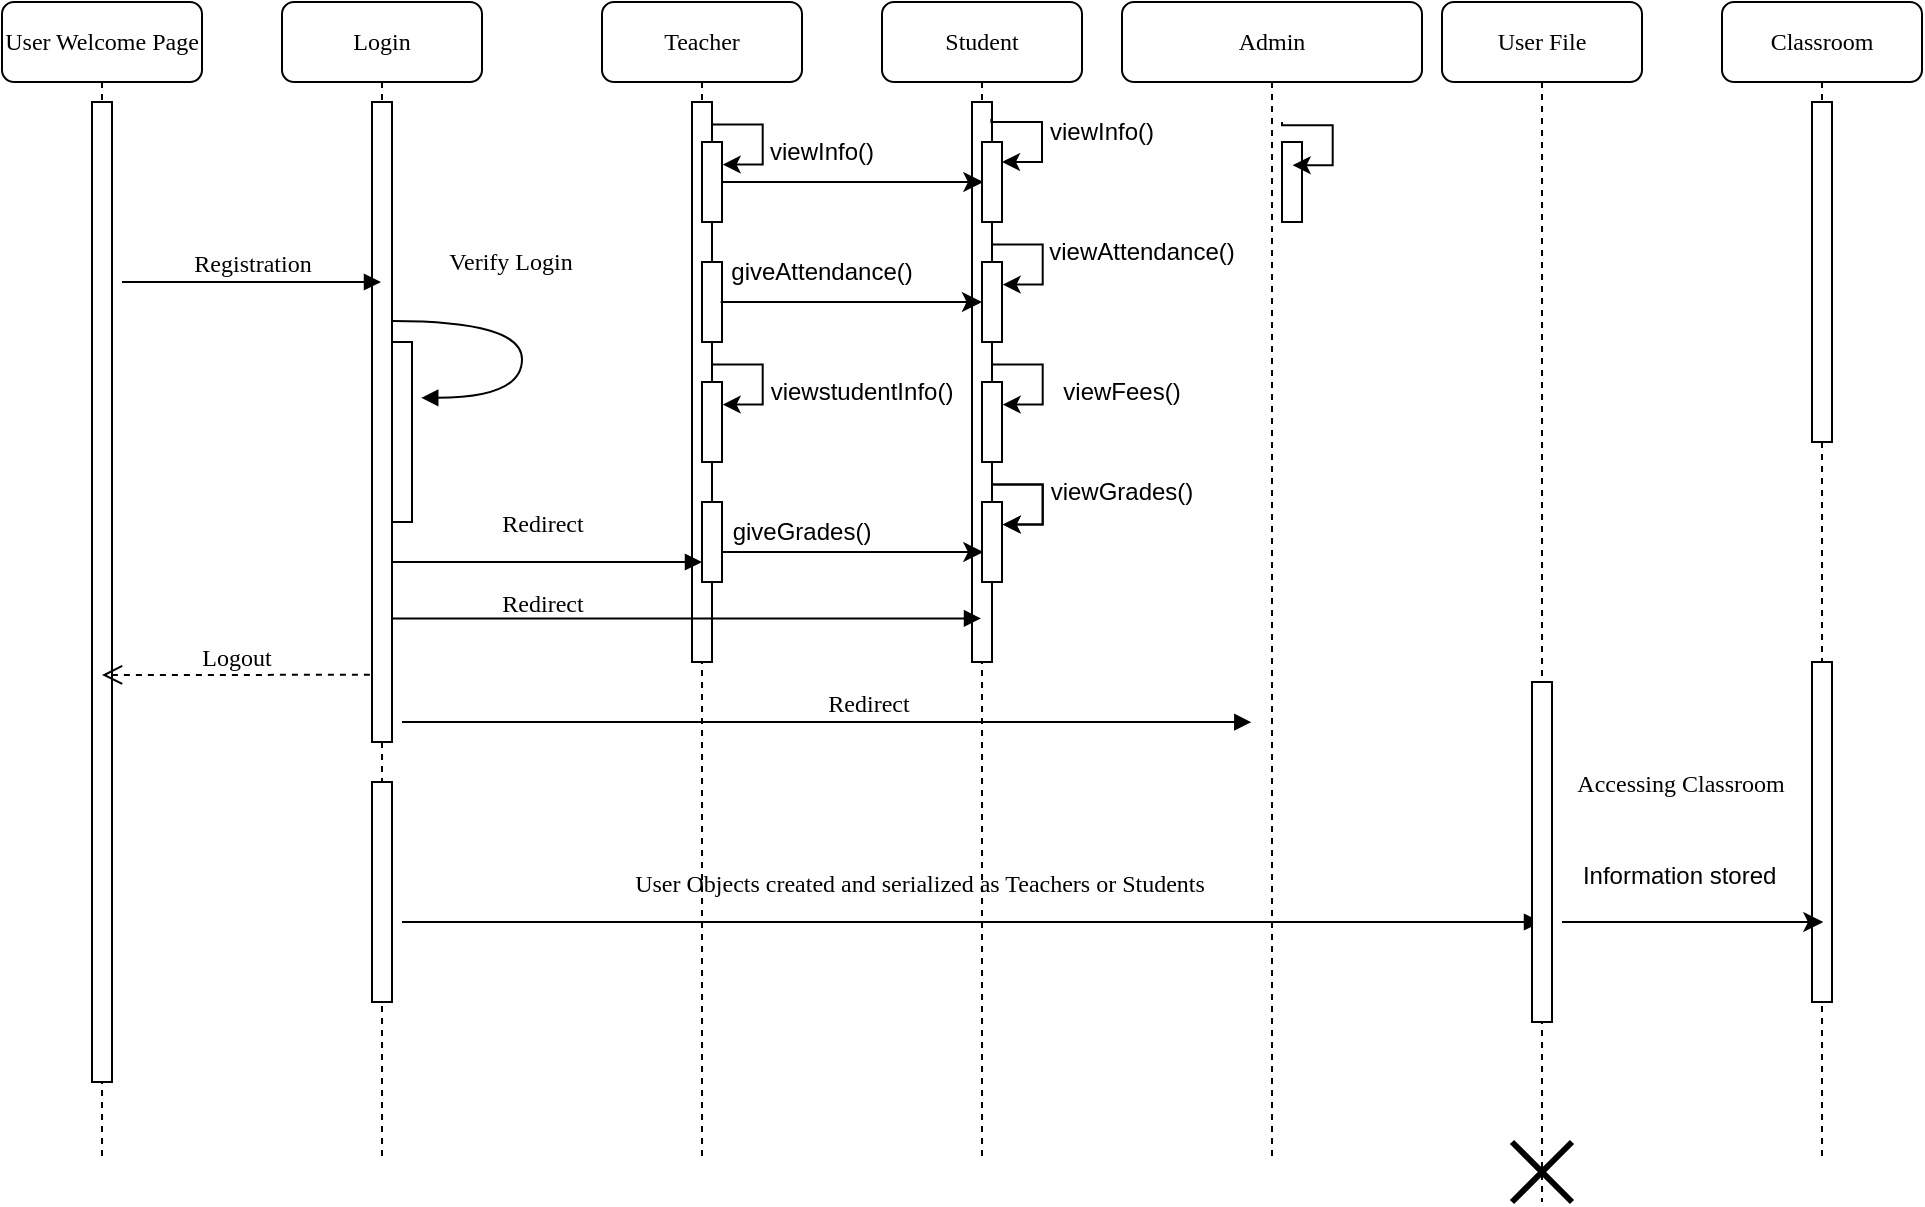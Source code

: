 <mxfile version="20.2.7" type="device"><diagram name="Page-1" id="13e1069c-82ec-6db2-03f1-153e76fe0fe0"><mxGraphModel dx="1703" dy="750" grid="1" gridSize="10" guides="1" tooltips="1" connect="1" arrows="1" fold="1" page="1" pageScale="1" pageWidth="1100" pageHeight="850" background="none" math="0" shadow="0"><root><mxCell id="0"/><mxCell id="1" parent="0"/><mxCell id="7baba1c4bc27f4b0-2" value="Login" style="shape=umlLifeline;perimeter=lifelinePerimeter;whiteSpace=wrap;html=1;container=1;collapsible=0;recursiveResize=0;outlineConnect=0;rounded=1;shadow=0;comic=0;labelBackgroundColor=none;strokeWidth=1;fontFamily=Verdana;fontSize=12;align=center;" parent="1" vertex="1"><mxGeometry x="240" y="20" width="100" height="580" as="geometry"/></mxCell><mxCell id="7baba1c4bc27f4b0-10" value="" style="html=1;points=[];perimeter=orthogonalPerimeter;rounded=0;shadow=0;comic=0;labelBackgroundColor=none;strokeWidth=1;fontFamily=Verdana;fontSize=12;align=center;" parent="7baba1c4bc27f4b0-2" vertex="1"><mxGeometry x="45" y="50" width="10" height="320" as="geometry"/></mxCell><mxCell id="t23RY0JH5YDesEDbYlHu-1" value="Verify Login" style="html=1;verticalAlign=bottom;endArrow=block;labelBackgroundColor=none;fontFamily=Verdana;fontSize=12;elbow=vertical;edgeStyle=orthogonalEdgeStyle;curved=1;entryX=1;entryY=0.286;entryPerimeter=0;exitX=0.986;exitY=0.342;exitPerimeter=0;exitDx=0;exitDy=0;" parent="7baba1c4bc27f4b0-2" edge="1" source="7baba1c4bc27f4b0-10"><mxGeometry x="-0.234" y="20" relative="1" as="geometry"><mxPoint x="65.0" y="160.0" as="sourcePoint"/><mxPoint x="69.62" y="197.92" as="targetPoint"/><Array as="points"><mxPoint x="120" y="159"/><mxPoint x="120" y="198"/></Array><mxPoint as="offset"/></mxGeometry></mxCell><mxCell id="t23RY0JH5YDesEDbYlHu-4" value="" style="html=1;points=[];perimeter=orthogonalPerimeter;rounded=0;shadow=0;comic=0;labelBackgroundColor=none;strokeWidth=1;fontFamily=Verdana;fontSize=12;align=center;" parent="7baba1c4bc27f4b0-2" vertex="1"><mxGeometry x="55" y="170" width="10" height="90" as="geometry"/></mxCell><mxCell id="ZH8GBmhORRo0RGba-Obq-11" value="" style="html=1;points=[];perimeter=orthogonalPerimeter;rounded=0;shadow=0;comic=0;labelBackgroundColor=none;strokeWidth=1;fontFamily=Verdana;fontSize=12;align=center;" parent="7baba1c4bc27f4b0-2" vertex="1"><mxGeometry x="45" y="390" width="10" height="110" as="geometry"/></mxCell><mxCell id="7baba1c4bc27f4b0-3" value="Teacher" style="shape=umlLifeline;perimeter=lifelinePerimeter;whiteSpace=wrap;html=1;container=1;collapsible=0;recursiveResize=0;outlineConnect=0;rounded=1;shadow=0;comic=0;labelBackgroundColor=none;strokeWidth=1;fontFamily=Verdana;fontSize=12;align=center;" parent="1" vertex="1"><mxGeometry x="400" y="20" width="100" height="580" as="geometry"/></mxCell><mxCell id="7baba1c4bc27f4b0-13" value="" style="html=1;points=[];perimeter=orthogonalPerimeter;rounded=0;shadow=0;comic=0;labelBackgroundColor=none;strokeWidth=1;fontFamily=Verdana;fontSize=12;align=center;" parent="7baba1c4bc27f4b0-3" vertex="1"><mxGeometry x="45" y="50" width="10" height="280" as="geometry"/></mxCell><mxCell id="t23RY0JH5YDesEDbYlHu-60" value="" style="html=1;points=[];perimeter=orthogonalPerimeter;rounded=0;shadow=0;comic=0;labelBackgroundColor=none;strokeWidth=1;fontFamily=Verdana;fontSize=12;align=center;" parent="7baba1c4bc27f4b0-3" vertex="1"><mxGeometry x="50" y="70" width="10" height="40" as="geometry"/></mxCell><mxCell id="t23RY0JH5YDesEDbYlHu-61" value="" style="html=1;points=[];perimeter=orthogonalPerimeter;rounded=0;shadow=0;comic=0;labelBackgroundColor=none;strokeWidth=1;fontFamily=Verdana;fontSize=12;align=center;" parent="7baba1c4bc27f4b0-3" vertex="1"><mxGeometry x="50" y="130" width="10" height="40" as="geometry"/></mxCell><mxCell id="t23RY0JH5YDesEDbYlHu-59" value="" style="html=1;points=[];perimeter=orthogonalPerimeter;rounded=0;shadow=0;comic=0;labelBackgroundColor=none;strokeWidth=1;fontFamily=Verdana;fontSize=12;align=center;" parent="7baba1c4bc27f4b0-3" vertex="1"><mxGeometry x="50" y="250" width="10" height="40" as="geometry"/></mxCell><mxCell id="t23RY0JH5YDesEDbYlHu-62" value="" style="html=1;points=[];perimeter=orthogonalPerimeter;rounded=0;shadow=0;comic=0;labelBackgroundColor=none;strokeWidth=1;fontFamily=Verdana;fontSize=12;align=center;" parent="7baba1c4bc27f4b0-3" vertex="1"><mxGeometry x="50" y="190" width="10" height="40" as="geometry"/></mxCell><mxCell id="qCM-A3oTYCpI-mVnWTrN-15" style="edgeStyle=orthogonalEdgeStyle;rounded=0;orthogonalLoop=1;jettySize=auto;html=1;exitX=0.967;exitY=0.03;exitDx=0;exitDy=0;exitPerimeter=0;" parent="7baba1c4bc27f4b0-3" edge="1"><mxGeometry relative="1" as="geometry"><mxPoint x="60.33" y="81.3" as="targetPoint"/><mxPoint x="55" y="60" as="sourcePoint"/><Array as="points"><mxPoint x="55.33" y="61.3"/><mxPoint x="80.33" y="61.3"/><mxPoint x="80.33" y="81.3"/></Array></mxGeometry></mxCell><mxCell id="qCM-A3oTYCpI-mVnWTrN-17" style="edgeStyle=orthogonalEdgeStyle;rounded=0;orthogonalLoop=1;jettySize=auto;html=1;exitX=0.967;exitY=0.03;exitDx=0;exitDy=0;exitPerimeter=0;" parent="7baba1c4bc27f4b0-3" edge="1"><mxGeometry relative="1" as="geometry"><mxPoint x="60.33" y="201.3" as="targetPoint"/><mxPoint x="55" y="180" as="sourcePoint"/><Array as="points"><mxPoint x="55.33" y="181.3"/><mxPoint x="80.33" y="181.3"/><mxPoint x="80.33" y="201.3"/></Array></mxGeometry></mxCell><mxCell id="ZH8GBmhORRo0RGba-Obq-9" value="Redirect" style="html=1;verticalAlign=bottom;endArrow=block;labelBackgroundColor=none;fontFamily=Verdana;fontSize=12;" parent="7baba1c4bc27f4b0-3" source="7baba1c4bc27f4b0-10" edge="1"><mxGeometry x="-0.032" y="10" relative="1" as="geometry"><mxPoint x="-70" y="280" as="sourcePoint"/><mxPoint x="50" y="280" as="targetPoint"/><Array as="points"/><mxPoint as="offset"/></mxGeometry></mxCell><mxCell id="ZH8GBmhORRo0RGba-Obq-15" value="User Objects created and serialized as Teachers or Students&amp;nbsp;" style="html=1;verticalAlign=bottom;endArrow=block;labelBackgroundColor=none;fontFamily=Verdana;fontSize=12;" parent="7baba1c4bc27f4b0-3" target="7baba1c4bc27f4b0-6" edge="1"><mxGeometry x="-0.147" y="10" relative="1" as="geometry"><mxPoint x="-100" y="460" as="sourcePoint"/><mxPoint x="320" y="460" as="targetPoint"/><Array as="points"><mxPoint x="320" y="460"/><mxPoint x="310" y="460"/><mxPoint x="300" y="460"/></Array><mxPoint as="offset"/></mxGeometry></mxCell><mxCell id="7baba1c4bc27f4b0-4" value="Student" style="shape=umlLifeline;perimeter=lifelinePerimeter;whiteSpace=wrap;html=1;container=1;collapsible=0;recursiveResize=0;outlineConnect=0;rounded=1;shadow=0;comic=0;labelBackgroundColor=none;strokeWidth=1;fontFamily=Verdana;fontSize=12;align=center;" parent="1" vertex="1"><mxGeometry x="540" y="20" width="100" height="580" as="geometry"/></mxCell><mxCell id="7baba1c4bc27f4b0-16" value="" style="html=1;points=[];perimeter=orthogonalPerimeter;rounded=0;shadow=0;comic=0;labelBackgroundColor=none;strokeWidth=1;fontFamily=Verdana;fontSize=12;align=center;" parent="7baba1c4bc27f4b0-4" vertex="1"><mxGeometry x="45" y="50" width="10" height="280" as="geometry"/></mxCell><mxCell id="t23RY0JH5YDesEDbYlHu-63" value="" style="html=1;points=[];perimeter=orthogonalPerimeter;rounded=0;shadow=0;comic=0;labelBackgroundColor=none;strokeWidth=1;fontFamily=Verdana;fontSize=12;align=center;" parent="7baba1c4bc27f4b0-4" vertex="1"><mxGeometry x="50" y="250" width="10" height="40" as="geometry"/></mxCell><mxCell id="t23RY0JH5YDesEDbYlHu-64" value="" style="html=1;points=[];perimeter=orthogonalPerimeter;rounded=0;shadow=0;comic=0;labelBackgroundColor=none;strokeWidth=1;fontFamily=Verdana;fontSize=12;align=center;" parent="7baba1c4bc27f4b0-4" vertex="1"><mxGeometry x="50" y="190" width="10" height="40" as="geometry"/></mxCell><mxCell id="t23RY0JH5YDesEDbYlHu-65" value="" style="html=1;points=[];perimeter=orthogonalPerimeter;rounded=0;shadow=0;comic=0;labelBackgroundColor=none;strokeWidth=1;fontFamily=Verdana;fontSize=12;align=center;" parent="7baba1c4bc27f4b0-4" vertex="1"><mxGeometry x="50" y="70" width="10" height="40" as="geometry"/></mxCell><mxCell id="t23RY0JH5YDesEDbYlHu-66" value="" style="html=1;points=[];perimeter=orthogonalPerimeter;rounded=0;shadow=0;comic=0;labelBackgroundColor=none;strokeWidth=1;fontFamily=Verdana;fontSize=12;align=center;" parent="7baba1c4bc27f4b0-4" vertex="1"><mxGeometry x="50" y="130" width="10" height="40" as="geometry"/></mxCell><mxCell id="qCM-A3oTYCpI-mVnWTrN-13" style="edgeStyle=orthogonalEdgeStyle;rounded=0;orthogonalLoop=1;jettySize=auto;html=1;exitX=0.967;exitY=0.03;exitDx=0;exitDy=0;exitPerimeter=0;" parent="7baba1c4bc27f4b0-4" source="7baba1c4bc27f4b0-16" edge="1"><mxGeometry relative="1" as="geometry"><mxPoint x="60" y="80" as="targetPoint"/><mxPoint x="60" y="60" as="sourcePoint"/><Array as="points"><mxPoint x="55" y="60"/><mxPoint x="80" y="60"/><mxPoint x="80" y="80"/></Array></mxGeometry></mxCell><mxCell id="qCM-A3oTYCpI-mVnWTrN-19" style="edgeStyle=orthogonalEdgeStyle;rounded=0;orthogonalLoop=1;jettySize=auto;html=1;exitX=0.967;exitY=0.03;exitDx=0;exitDy=0;exitPerimeter=0;" parent="7baba1c4bc27f4b0-4" edge="1"><mxGeometry relative="1" as="geometry"><mxPoint x="60.33" y="141.3" as="targetPoint"/><mxPoint x="55" y="120" as="sourcePoint"/><Array as="points"><mxPoint x="55.33" y="121.3"/><mxPoint x="80.33" y="121.3"/><mxPoint x="80.33" y="141.3"/></Array></mxGeometry></mxCell><mxCell id="qCM-A3oTYCpI-mVnWTrN-20" style="edgeStyle=orthogonalEdgeStyle;rounded=0;orthogonalLoop=1;jettySize=auto;html=1;exitX=0.967;exitY=0.03;exitDx=0;exitDy=0;exitPerimeter=0;" parent="7baba1c4bc27f4b0-4" edge="1"><mxGeometry relative="1" as="geometry"><mxPoint x="60.33" y="201.3" as="targetPoint"/><mxPoint x="55" y="180" as="sourcePoint"/><Array as="points"><mxPoint x="55.33" y="181.3"/><mxPoint x="80.33" y="181.3"/><mxPoint x="80.33" y="201.3"/></Array></mxGeometry></mxCell><mxCell id="qCM-A3oTYCpI-mVnWTrN-21" style="edgeStyle=orthogonalEdgeStyle;rounded=0;orthogonalLoop=1;jettySize=auto;html=1;exitX=0.967;exitY=0.03;exitDx=0;exitDy=0;exitPerimeter=0;" parent="7baba1c4bc27f4b0-4" edge="1"><mxGeometry relative="1" as="geometry"><mxPoint x="60.33" y="261.3" as="targetPoint"/><mxPoint x="55" y="240" as="sourcePoint"/><Array as="points"><mxPoint x="55.33" y="241.3"/><mxPoint x="80.33" y="241.3"/><mxPoint x="80.33" y="261.3"/></Array></mxGeometry></mxCell><mxCell id="7baba1c4bc27f4b0-5" value="Admin" style="shape=umlLifeline;perimeter=lifelinePerimeter;whiteSpace=wrap;html=1;container=1;collapsible=0;recursiveResize=0;outlineConnect=0;rounded=1;shadow=0;comic=0;labelBackgroundColor=none;strokeWidth=1;fontFamily=Verdana;fontSize=12;align=center;" parent="1" vertex="1"><mxGeometry x="660" y="20" width="150" height="580" as="geometry"/></mxCell><mxCell id="h8nFh-4SyM_FLqY9mJHs-41" value="" style="html=1;points=[];perimeter=orthogonalPerimeter;rounded=0;shadow=0;comic=0;labelBackgroundColor=none;strokeWidth=1;fontFamily=Verdana;fontSize=12;align=center;" vertex="1" parent="7baba1c4bc27f4b0-5"><mxGeometry x="80" y="70" width="10" height="40" as="geometry"/></mxCell><mxCell id="h8nFh-4SyM_FLqY9mJHs-43" style="edgeStyle=orthogonalEdgeStyle;rounded=0;orthogonalLoop=1;jettySize=auto;html=1;exitX=0.967;exitY=0.03;exitDx=0;exitDy=0;exitPerimeter=0;" edge="1" parent="7baba1c4bc27f4b0-5"><mxGeometry relative="1" as="geometry"><mxPoint x="85.33" y="81.6" as="targetPoint"/><mxPoint x="80.0" y="60.0" as="sourcePoint"/><Array as="points"><mxPoint x="80.33" y="61.6"/><mxPoint x="105.33" y="61.6"/><mxPoint x="105.33" y="81.6"/></Array></mxGeometry></mxCell><mxCell id="7baba1c4bc27f4b0-6" value="User File" style="shape=umlLifeline;perimeter=lifelinePerimeter;whiteSpace=wrap;html=1;container=1;collapsible=0;recursiveResize=0;outlineConnect=0;rounded=1;shadow=0;comic=0;labelBackgroundColor=none;strokeWidth=1;fontFamily=Verdana;fontSize=12;align=center;" parent="1" vertex="1"><mxGeometry x="820" y="20" width="100" height="600" as="geometry"/></mxCell><mxCell id="ZH8GBmhORRo0RGba-Obq-13" value="" style="html=1;points=[];perimeter=orthogonalPerimeter;rounded=0;shadow=0;comic=0;labelBackgroundColor=none;strokeWidth=1;fontFamily=Verdana;fontSize=12;align=center;" parent="7baba1c4bc27f4b0-6" vertex="1"><mxGeometry x="45" y="340" width="10" height="170" as="geometry"/></mxCell><mxCell id="ZH8GBmhORRo0RGba-Obq-23" value="" style="shape=umlDestroy;whiteSpace=wrap;html=1;strokeWidth=3;fontSize=12;" parent="7baba1c4bc27f4b0-6" vertex="1"><mxGeometry x="35" y="570" width="30" height="30" as="geometry"/></mxCell><mxCell id="7baba1c4bc27f4b0-7" value="Classroom" style="shape=umlLifeline;perimeter=lifelinePerimeter;whiteSpace=wrap;html=1;container=1;collapsible=0;recursiveResize=0;outlineConnect=0;rounded=1;shadow=0;comic=0;labelBackgroundColor=none;strokeWidth=1;fontFamily=Verdana;fontSize=12;align=center;" parent="1" vertex="1"><mxGeometry x="960" y="20" width="100" height="580" as="geometry"/></mxCell><mxCell id="ZH8GBmhORRo0RGba-Obq-19" value="" style="html=1;points=[];perimeter=orthogonalPerimeter;rounded=0;shadow=0;comic=0;labelBackgroundColor=none;strokeWidth=1;fontFamily=Verdana;fontSize=12;align=center;" parent="7baba1c4bc27f4b0-7" vertex="1"><mxGeometry x="45" y="330" width="10" height="170" as="geometry"/></mxCell><mxCell id="-G_NcXCoSH-58xTfbhwI-2" value="" style="html=1;points=[];perimeter=orthogonalPerimeter;rounded=0;shadow=0;comic=0;labelBackgroundColor=none;strokeWidth=1;fontFamily=Verdana;fontSize=12;align=center;" parent="7baba1c4bc27f4b0-7" vertex="1"><mxGeometry x="45" y="50" width="10" height="170" as="geometry"/></mxCell><mxCell id="7baba1c4bc27f4b0-8" value="User Welcome Page" style="shape=umlLifeline;perimeter=lifelinePerimeter;whiteSpace=wrap;html=1;container=1;collapsible=0;recursiveResize=0;outlineConnect=0;rounded=1;shadow=0;comic=0;labelBackgroundColor=none;strokeWidth=1;fontFamily=Verdana;fontSize=12;align=center;" parent="1" vertex="1"><mxGeometry x="100" y="20" width="100" height="580" as="geometry"/></mxCell><mxCell id="7baba1c4bc27f4b0-9" value="" style="html=1;points=[];perimeter=orthogonalPerimeter;rounded=0;shadow=0;comic=0;labelBackgroundColor=none;strokeWidth=1;fontFamily=Verdana;fontSize=12;align=center;" parent="7baba1c4bc27f4b0-8" vertex="1"><mxGeometry x="45" y="50" width="10" height="490" as="geometry"/></mxCell><mxCell id="t23RY0JH5YDesEDbYlHu-14" value="Logout" style="html=1;verticalAlign=bottom;endArrow=open;dashed=1;endSize=8;labelBackgroundColor=none;fontFamily=Verdana;fontSize=12;edgeStyle=elbowEdgeStyle;elbow=vertical;exitX=-0.106;exitY=0.895;exitDx=0;exitDy=0;exitPerimeter=0;" parent="1" source="7baba1c4bc27f4b0-10" target="7baba1c4bc27f4b0-8" edge="1"><mxGeometry relative="1" as="geometry"><mxPoint x="170" y="358" as="targetPoint"/><Array as="points"/><mxPoint x="270" y="358" as="sourcePoint"/></mxGeometry></mxCell><mxCell id="qCM-A3oTYCpI-mVnWTrN-1" value="viewInfo()" style="text;html=1;strokeColor=none;fillColor=none;align=center;verticalAlign=middle;whiteSpace=wrap;rounded=0;" parent="1" vertex="1"><mxGeometry x="620" y="70" width="60" height="30" as="geometry"/></mxCell><mxCell id="qCM-A3oTYCpI-mVnWTrN-2" value="viewAttendance()" style="text;html=1;strokeColor=none;fillColor=none;align=center;verticalAlign=middle;whiteSpace=wrap;rounded=0;" parent="1" vertex="1"><mxGeometry x="640" y="130" width="60" height="30" as="geometry"/></mxCell><mxCell id="qCM-A3oTYCpI-mVnWTrN-3" value="viewFees()" style="text;html=1;strokeColor=none;fillColor=none;align=center;verticalAlign=middle;whiteSpace=wrap;rounded=0;" parent="1" vertex="1"><mxGeometry x="630" y="200" width="60" height="30" as="geometry"/></mxCell><mxCell id="qCM-A3oTYCpI-mVnWTrN-4" value="viewGrades()" style="text;html=1;strokeColor=none;fillColor=none;align=center;verticalAlign=middle;whiteSpace=wrap;rounded=0;" parent="1" vertex="1"><mxGeometry x="630" y="250" width="60" height="30" as="geometry"/></mxCell><mxCell id="qCM-A3oTYCpI-mVnWTrN-5" value="viewInfo()" style="text;html=1;strokeColor=none;fillColor=none;align=center;verticalAlign=middle;whiteSpace=wrap;rounded=0;" parent="1" vertex="1"><mxGeometry x="480" y="80" width="60" height="30" as="geometry"/></mxCell><mxCell id="qCM-A3oTYCpI-mVnWTrN-6" value="giveGrades()" style="text;html=1;strokeColor=none;fillColor=none;align=center;verticalAlign=middle;whiteSpace=wrap;rounded=0;" parent="1" vertex="1"><mxGeometry x="470" y="270" width="60" height="30" as="geometry"/></mxCell><mxCell id="qCM-A3oTYCpI-mVnWTrN-8" value="viewstudentInfo()" style="text;html=1;strokeColor=none;fillColor=none;align=center;verticalAlign=middle;whiteSpace=wrap;rounded=0;" parent="1" vertex="1"><mxGeometry x="500" y="200" width="60" height="30" as="geometry"/></mxCell><mxCell id="qCM-A3oTYCpI-mVnWTrN-24" value="Registration" style="html=1;verticalAlign=bottom;endArrow=block;labelBackgroundColor=none;fontFamily=Verdana;fontSize=12;edgeStyle=elbowEdgeStyle;elbow=vertical;" parent="1" target="7baba1c4bc27f4b0-2" edge="1"><mxGeometry relative="1" as="geometry"><mxPoint x="160" y="160" as="sourcePoint"/><mxPoint x="270" y="160" as="targetPoint"/></mxGeometry></mxCell><mxCell id="ZH8GBmhORRo0RGba-Obq-10" value="Redirect" style="html=1;verticalAlign=bottom;endArrow=block;labelBackgroundColor=none;fontFamily=Verdana;fontSize=12;exitX=1.007;exitY=0.807;exitDx=0;exitDy=0;exitPerimeter=0;" parent="1" source="7baba1c4bc27f4b0-10" target="7baba1c4bc27f4b0-4" edge="1"><mxGeometry x="-0.491" y="-2" relative="1" as="geometry"><mxPoint x="310" y="340" as="sourcePoint"/><mxPoint x="440" y="340" as="targetPoint"/><Array as="points"/><mxPoint as="offset"/></mxGeometry></mxCell><mxCell id="qCM-A3oTYCpI-mVnWTrN-7" value="giveAttendance()" style="text;html=1;strokeColor=none;fillColor=none;align=center;verticalAlign=middle;whiteSpace=wrap;rounded=0;" parent="1" vertex="1"><mxGeometry x="480" y="140" width="60" height="30" as="geometry"/></mxCell><mxCell id="ZH8GBmhORRo0RGba-Obq-16" value="" style="endArrow=classic;html=1;rounded=0;fontSize=15;startSize=7;endSize=7;strokeWidth=1;exitX=0.933;exitY=0.499;exitDx=0;exitDy=0;exitPerimeter=0;" parent="1" source="t23RY0JH5YDesEDbYlHu-61" edge="1"><mxGeometry width="50" height="50" relative="1" as="geometry"><mxPoint x="530" y="310" as="sourcePoint"/><mxPoint x="590" y="170" as="targetPoint"/></mxGeometry></mxCell><mxCell id="ZH8GBmhORRo0RGba-Obq-18" value="" style="endArrow=classic;html=1;rounded=0;fontSize=15;startSize=7;endSize=7;strokeWidth=1;exitX=0.933;exitY=0.499;exitDx=0;exitDy=0;exitPerimeter=0;" parent="1" edge="1"><mxGeometry width="50" height="50" relative="1" as="geometry"><mxPoint x="460" y="295" as="sourcePoint"/><mxPoint x="590.67" y="295.04" as="targetPoint"/></mxGeometry></mxCell><mxCell id="ZH8GBmhORRo0RGba-Obq-21" value="" style="endArrow=classic;html=1;rounded=0;fontSize=15;startSize=7;endSize=7;strokeWidth=1;exitX=0.933;exitY=0.499;exitDx=0;exitDy=0;exitPerimeter=0;" parent="1" edge="1"><mxGeometry width="50" height="50" relative="1" as="geometry"><mxPoint x="880" y="480" as="sourcePoint"/><mxPoint x="1010.67" y="480.04" as="targetPoint"/></mxGeometry></mxCell><mxCell id="ZH8GBmhORRo0RGba-Obq-22" value="&lt;font style=&quot;font-size: 12px;&quot;&gt;Information stored&amp;nbsp;&lt;/font&gt;" style="text;html=1;align=center;verticalAlign=middle;resizable=0;points=[];autosize=1;strokeColor=none;fillColor=none;fontSize=15;" parent="1" vertex="1"><mxGeometry x="880" y="440" width="120" height="30" as="geometry"/></mxCell><mxCell id="t23RY0JH5YDesEDbYlHu-9" value="Redirect" style="html=1;verticalAlign=bottom;endArrow=block;labelBackgroundColor=none;fontFamily=Verdana;fontSize=12;entryX=-0.023;entryY=0.969;entryDx=0;entryDy=0;entryPerimeter=0;" parent="1" edge="1"><mxGeometry relative="1" as="geometry"><mxPoint x="300" y="380" as="sourcePoint"/><mxPoint x="724.655" y="380.08" as="targetPoint"/><Array as="points"><mxPoint x="720" y="380"/><mxPoint x="710" y="380"/><mxPoint x="700" y="380"/></Array><mxPoint as="offset"/></mxGeometry></mxCell><mxCell id="h8nFh-4SyM_FLqY9mJHs-3" value="" style="endArrow=classic;html=1;rounded=0;fontSize=15;startSize=7;endSize=7;strokeWidth=1;exitX=0.933;exitY=0.499;exitDx=0;exitDy=0;exitPerimeter=0;" edge="1" parent="1"><mxGeometry width="50" height="50" relative="1" as="geometry"><mxPoint x="460.0" y="110.0" as="sourcePoint"/><mxPoint x="590.67" y="110.04" as="targetPoint"/></mxGeometry></mxCell><mxCell id="-G_NcXCoSH-58xTfbhwI-4" value="Accessing Classroom" style="html=1;verticalAlign=bottom;endArrow=open;dashed=1;endSize=8;labelBackgroundColor=none;fontFamily=Verdana;fontSize=12;edgeStyle=elbowEdgeStyle;elbow=vertical;startArrow=none;" parent="1" target="7baba1c4bc27f4b0-5" edge="1"><mxGeometry x="-0.238" y="-205" relative="1" as="geometry"><mxPoint x="905" y="200" as="targetPoint"/><Array as="points"/><mxPoint x="735" y="215" as="sourcePoint"/><mxPoint x="204" y="205" as="offset"/></mxGeometry></mxCell><mxCell id="h8nFh-4SyM_FLqY9mJHs-36" style="edgeStyle=orthogonalEdgeStyle;rounded=0;orthogonalLoop=1;jettySize=auto;html=1;exitX=0.967;exitY=0.03;exitDx=0;exitDy=0;exitPerimeter=0;" edge="1" parent="1"><mxGeometry relative="1" as="geometry"><mxPoint x="600.33" y="281.3" as="targetPoint"/><mxPoint x="595" y="260" as="sourcePoint"/><Array as="points"><mxPoint x="595.33" y="261.3"/><mxPoint x="620.33" y="261.3"/><mxPoint x="620.33" y="281.3"/></Array></mxGeometry></mxCell></root></mxGraphModel></diagram></mxfile>